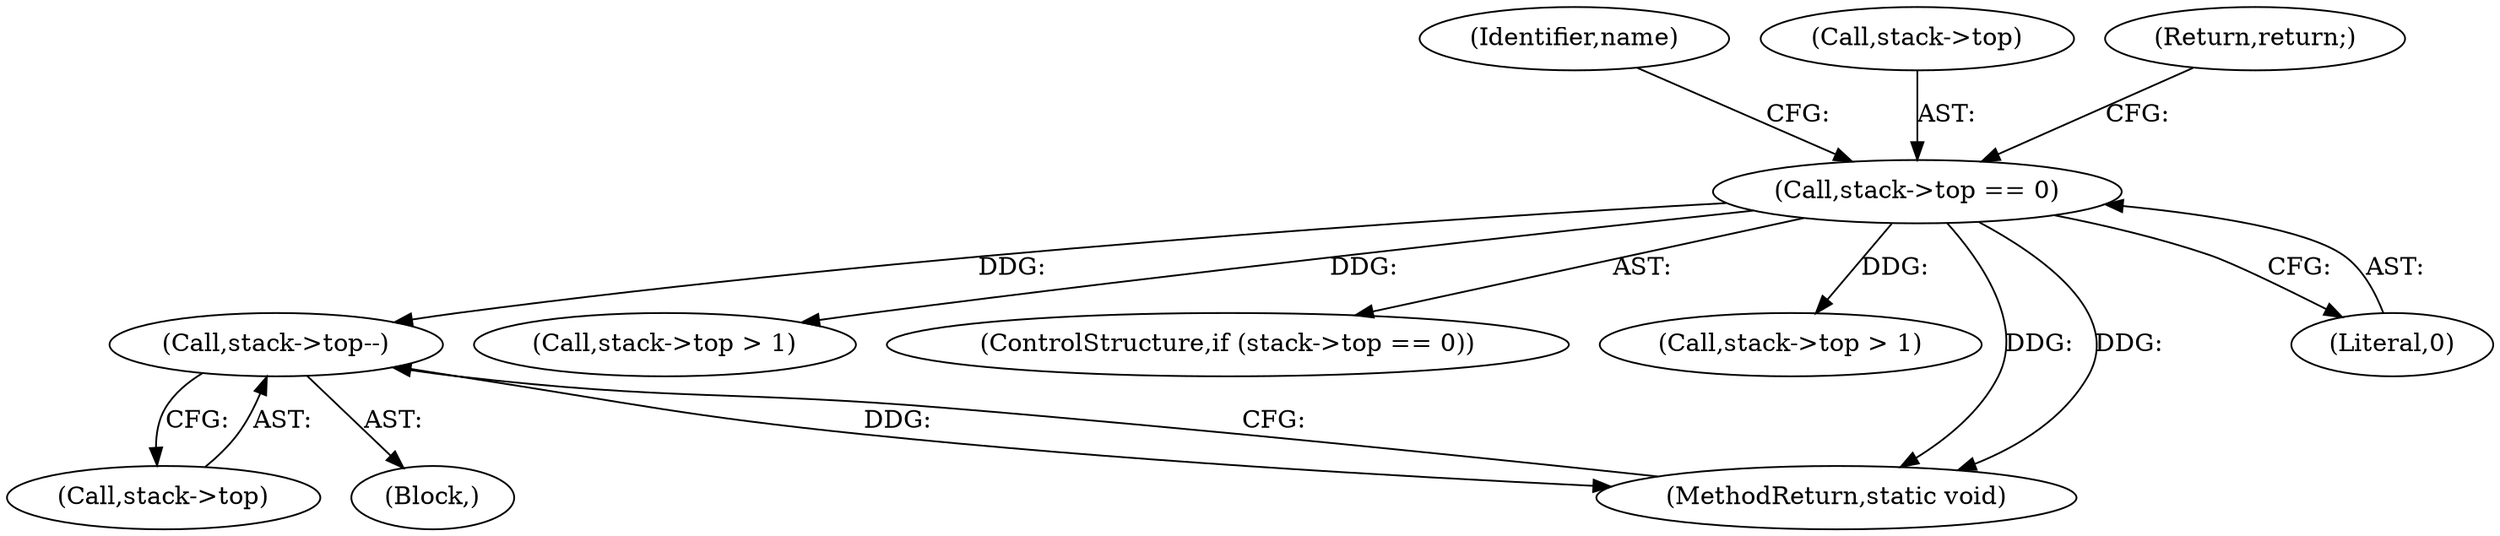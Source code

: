 digraph "0_php-src_6045de69c7dedcba3eadf7c4bba424b19c81d00d_0@pointer" {
"1000599" [label="(Call,stack->top--)"];
"1000126" [label="(Call,stack->top == 0)"];
"1000192" [label="(Call,stack->top > 1)"];
"1000600" [label="(Call,stack->top)"];
"1000137" [label="(Identifier,name)"];
"1000589" [label="(Block,)"];
"1000126" [label="(Call,stack->top == 0)"];
"1000599" [label="(Call,stack->top--)"];
"1000125" [label="(ControlStructure,if (stack->top == 0))"];
"1000127" [label="(Call,stack->top)"];
"1000132" [label="(Return,return;)"];
"1000292" [label="(Call,stack->top > 1)"];
"1000603" [label="(MethodReturn,static void)"];
"1000130" [label="(Literal,0)"];
"1000599" -> "1000589"  [label="AST: "];
"1000599" -> "1000600"  [label="CFG: "];
"1000600" -> "1000599"  [label="AST: "];
"1000603" -> "1000599"  [label="CFG: "];
"1000599" -> "1000603"  [label="DDG: "];
"1000126" -> "1000599"  [label="DDG: "];
"1000126" -> "1000125"  [label="AST: "];
"1000126" -> "1000130"  [label="CFG: "];
"1000127" -> "1000126"  [label="AST: "];
"1000130" -> "1000126"  [label="AST: "];
"1000132" -> "1000126"  [label="CFG: "];
"1000137" -> "1000126"  [label="CFG: "];
"1000126" -> "1000603"  [label="DDG: "];
"1000126" -> "1000603"  [label="DDG: "];
"1000126" -> "1000192"  [label="DDG: "];
"1000126" -> "1000292"  [label="DDG: "];
}
